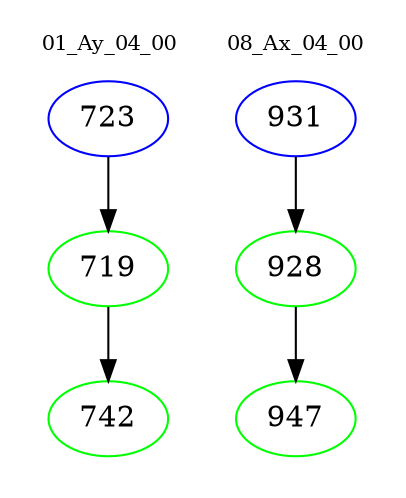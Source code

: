 digraph{
subgraph cluster_0 {
color = white
label = "01_Ay_04_00";
fontsize=10;
T0_723 [label="723", color="blue"]
T0_723 -> T0_719 [color="black"]
T0_719 [label="719", color="green"]
T0_719 -> T0_742 [color="black"]
T0_742 [label="742", color="green"]
}
subgraph cluster_1 {
color = white
label = "08_Ax_04_00";
fontsize=10;
T1_931 [label="931", color="blue"]
T1_931 -> T1_928 [color="black"]
T1_928 [label="928", color="green"]
T1_928 -> T1_947 [color="black"]
T1_947 [label="947", color="green"]
}
}

